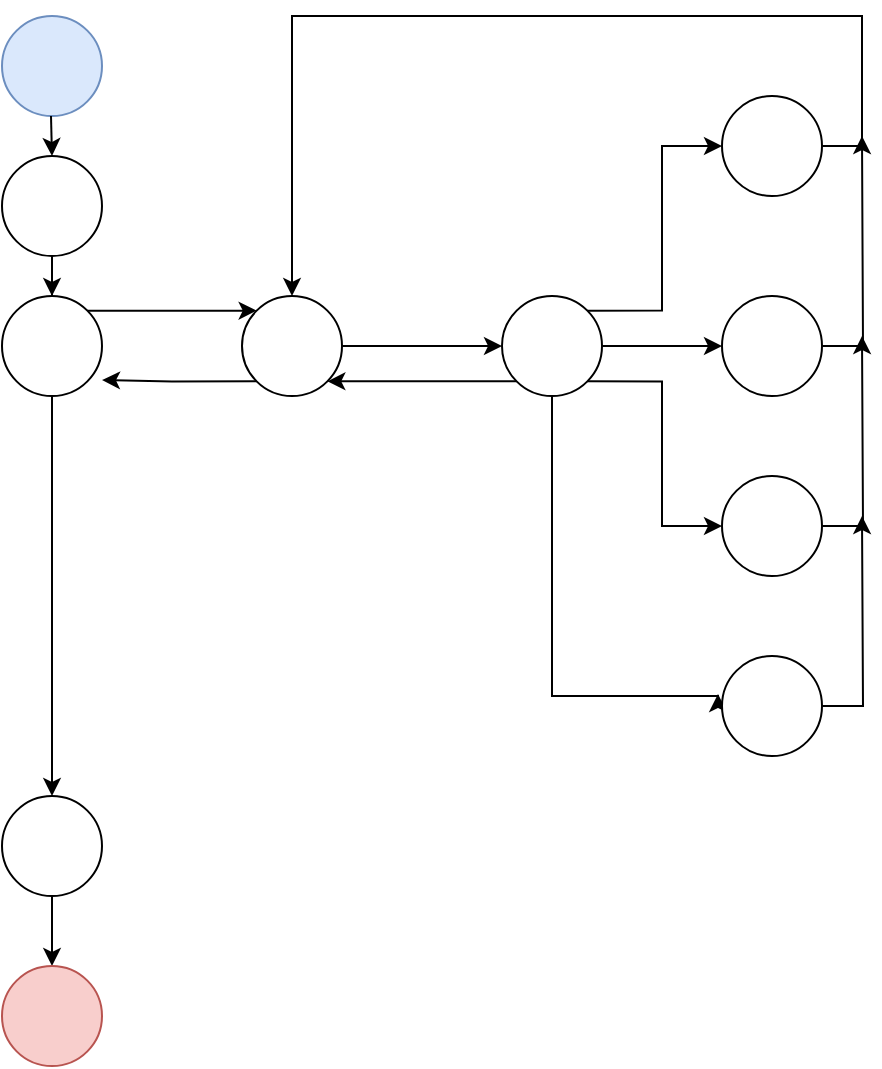 <mxfile version="21.2.9" type="github">
  <diagram name="Page-1" id="GmzbIxpFyT9GE-uGBJsd">
    <mxGraphModel dx="1434" dy="756" grid="1" gridSize="10" guides="1" tooltips="1" connect="1" arrows="1" fold="1" page="1" pageScale="1" pageWidth="850" pageHeight="1100" math="0" shadow="0">
      <root>
        <mxCell id="0" />
        <mxCell id="1" parent="0" />
        <mxCell id="IGHmpWDE9cVPvyqDdLVu-1" value="" style="ellipse;whiteSpace=wrap;html=1;aspect=fixed;fillColor=#dae8fc;strokeColor=#6c8ebf;" vertex="1" parent="1">
          <mxGeometry x="360" y="50" width="50" height="50" as="geometry" />
        </mxCell>
        <mxCell id="IGHmpWDE9cVPvyqDdLVu-24" style="edgeStyle=orthogonalEdgeStyle;rounded=0;orthogonalLoop=1;jettySize=auto;html=1;exitX=0.5;exitY=1;exitDx=0;exitDy=0;entryX=0.5;entryY=0;entryDx=0;entryDy=0;" edge="1" parent="1" source="IGHmpWDE9cVPvyqDdLVu-2" target="IGHmpWDE9cVPvyqDdLVu-11">
          <mxGeometry relative="1" as="geometry" />
        </mxCell>
        <mxCell id="IGHmpWDE9cVPvyqDdLVu-2" value="" style="ellipse;whiteSpace=wrap;html=1;aspect=fixed;" vertex="1" parent="1">
          <mxGeometry x="360" y="440" width="50" height="50" as="geometry" />
        </mxCell>
        <mxCell id="IGHmpWDE9cVPvyqDdLVu-13" value="" style="edgeStyle=orthogonalEdgeStyle;rounded=0;orthogonalLoop=1;jettySize=auto;html=1;" edge="1" parent="1" source="IGHmpWDE9cVPvyqDdLVu-3" target="IGHmpWDE9cVPvyqDdLVu-4">
          <mxGeometry relative="1" as="geometry" />
        </mxCell>
        <mxCell id="IGHmpWDE9cVPvyqDdLVu-3" value="" style="ellipse;whiteSpace=wrap;html=1;aspect=fixed;" vertex="1" parent="1">
          <mxGeometry x="360" y="120" width="50" height="50" as="geometry" />
        </mxCell>
        <mxCell id="IGHmpWDE9cVPvyqDdLVu-14" style="edgeStyle=orthogonalEdgeStyle;rounded=0;orthogonalLoop=1;jettySize=auto;html=1;exitX=1;exitY=0;exitDx=0;exitDy=0;entryX=0;entryY=0;entryDx=0;entryDy=0;" edge="1" parent="1" source="IGHmpWDE9cVPvyqDdLVu-4" target="IGHmpWDE9cVPvyqDdLVu-5">
          <mxGeometry relative="1" as="geometry" />
        </mxCell>
        <mxCell id="IGHmpWDE9cVPvyqDdLVu-22" style="edgeStyle=orthogonalEdgeStyle;rounded=0;orthogonalLoop=1;jettySize=auto;html=1;exitX=0.5;exitY=1;exitDx=0;exitDy=0;entryX=0.5;entryY=0;entryDx=0;entryDy=0;" edge="1" parent="1" source="IGHmpWDE9cVPvyqDdLVu-4" target="IGHmpWDE9cVPvyqDdLVu-2">
          <mxGeometry relative="1" as="geometry" />
        </mxCell>
        <mxCell id="IGHmpWDE9cVPvyqDdLVu-4" value="" style="ellipse;whiteSpace=wrap;html=1;aspect=fixed;" vertex="1" parent="1">
          <mxGeometry x="360" y="190" width="50" height="50" as="geometry" />
        </mxCell>
        <mxCell id="IGHmpWDE9cVPvyqDdLVu-15" style="edgeStyle=orthogonalEdgeStyle;rounded=0;orthogonalLoop=1;jettySize=auto;html=1;exitX=0;exitY=1;exitDx=0;exitDy=0;entryX=1;entryY=0.84;entryDx=0;entryDy=0;entryPerimeter=0;" edge="1" parent="1" source="IGHmpWDE9cVPvyqDdLVu-5" target="IGHmpWDE9cVPvyqDdLVu-4">
          <mxGeometry relative="1" as="geometry" />
        </mxCell>
        <mxCell id="IGHmpWDE9cVPvyqDdLVu-29" style="edgeStyle=orthogonalEdgeStyle;rounded=0;orthogonalLoop=1;jettySize=auto;html=1;exitX=1;exitY=0.5;exitDx=0;exitDy=0;entryX=0;entryY=0.5;entryDx=0;entryDy=0;" edge="1" parent="1" source="IGHmpWDE9cVPvyqDdLVu-5" target="IGHmpWDE9cVPvyqDdLVu-6">
          <mxGeometry relative="1" as="geometry" />
        </mxCell>
        <mxCell id="IGHmpWDE9cVPvyqDdLVu-5" value="" style="ellipse;whiteSpace=wrap;html=1;aspect=fixed;" vertex="1" parent="1">
          <mxGeometry x="480" y="190" width="50" height="50" as="geometry" />
        </mxCell>
        <mxCell id="IGHmpWDE9cVPvyqDdLVu-18" style="edgeStyle=orthogonalEdgeStyle;rounded=0;orthogonalLoop=1;jettySize=auto;html=1;exitX=1;exitY=0;exitDx=0;exitDy=0;entryX=0;entryY=0.5;entryDx=0;entryDy=0;" edge="1" parent="1" source="IGHmpWDE9cVPvyqDdLVu-6" target="IGHmpWDE9cVPvyqDdLVu-7">
          <mxGeometry relative="1" as="geometry" />
        </mxCell>
        <mxCell id="IGHmpWDE9cVPvyqDdLVu-19" style="edgeStyle=orthogonalEdgeStyle;rounded=0;orthogonalLoop=1;jettySize=auto;html=1;exitX=1;exitY=0.5;exitDx=0;exitDy=0;entryX=0;entryY=0.5;entryDx=0;entryDy=0;" edge="1" parent="1" source="IGHmpWDE9cVPvyqDdLVu-6" target="IGHmpWDE9cVPvyqDdLVu-8">
          <mxGeometry relative="1" as="geometry" />
        </mxCell>
        <mxCell id="IGHmpWDE9cVPvyqDdLVu-20" style="edgeStyle=orthogonalEdgeStyle;rounded=0;orthogonalLoop=1;jettySize=auto;html=1;exitX=1;exitY=1;exitDx=0;exitDy=0;entryX=0;entryY=0.5;entryDx=0;entryDy=0;" edge="1" parent="1" source="IGHmpWDE9cVPvyqDdLVu-6" target="IGHmpWDE9cVPvyqDdLVu-9">
          <mxGeometry relative="1" as="geometry" />
        </mxCell>
        <mxCell id="IGHmpWDE9cVPvyqDdLVu-21" style="edgeStyle=orthogonalEdgeStyle;rounded=0;orthogonalLoop=1;jettySize=auto;html=1;exitX=0.5;exitY=1;exitDx=0;exitDy=0;entryX=-0.04;entryY=0.38;entryDx=0;entryDy=0;entryPerimeter=0;" edge="1" parent="1" source="IGHmpWDE9cVPvyqDdLVu-6" target="IGHmpWDE9cVPvyqDdLVu-10">
          <mxGeometry relative="1" as="geometry">
            <Array as="points">
              <mxPoint x="635" y="390" />
            </Array>
          </mxGeometry>
        </mxCell>
        <mxCell id="IGHmpWDE9cVPvyqDdLVu-30" style="edgeStyle=orthogonalEdgeStyle;rounded=0;orthogonalLoop=1;jettySize=auto;html=1;exitX=0;exitY=1;exitDx=0;exitDy=0;entryX=1;entryY=1;entryDx=0;entryDy=0;" edge="1" parent="1" source="IGHmpWDE9cVPvyqDdLVu-6" target="IGHmpWDE9cVPvyqDdLVu-5">
          <mxGeometry relative="1" as="geometry" />
        </mxCell>
        <mxCell id="IGHmpWDE9cVPvyqDdLVu-6" value="" style="ellipse;whiteSpace=wrap;html=1;aspect=fixed;" vertex="1" parent="1">
          <mxGeometry x="610" y="190" width="50" height="50" as="geometry" />
        </mxCell>
        <mxCell id="IGHmpWDE9cVPvyqDdLVu-25" style="edgeStyle=orthogonalEdgeStyle;rounded=0;orthogonalLoop=1;jettySize=auto;html=1;exitX=1;exitY=0.5;exitDx=0;exitDy=0;entryX=0.5;entryY=0;entryDx=0;entryDy=0;" edge="1" parent="1" source="IGHmpWDE9cVPvyqDdLVu-7" target="IGHmpWDE9cVPvyqDdLVu-5">
          <mxGeometry relative="1" as="geometry">
            <Array as="points">
              <mxPoint x="790" y="115" />
              <mxPoint x="790" y="50" />
              <mxPoint x="505" y="50" />
            </Array>
          </mxGeometry>
        </mxCell>
        <mxCell id="IGHmpWDE9cVPvyqDdLVu-7" value="" style="ellipse;whiteSpace=wrap;html=1;aspect=fixed;" vertex="1" parent="1">
          <mxGeometry x="720" y="90" width="50" height="50" as="geometry" />
        </mxCell>
        <mxCell id="IGHmpWDE9cVPvyqDdLVu-26" style="edgeStyle=orthogonalEdgeStyle;rounded=0;orthogonalLoop=1;jettySize=auto;html=1;exitX=1;exitY=0.5;exitDx=0;exitDy=0;" edge="1" parent="1" source="IGHmpWDE9cVPvyqDdLVu-8">
          <mxGeometry relative="1" as="geometry">
            <mxPoint x="790" y="110" as="targetPoint" />
          </mxGeometry>
        </mxCell>
        <mxCell id="IGHmpWDE9cVPvyqDdLVu-8" value="" style="ellipse;whiteSpace=wrap;html=1;aspect=fixed;" vertex="1" parent="1">
          <mxGeometry x="720" y="190" width="50" height="50" as="geometry" />
        </mxCell>
        <mxCell id="IGHmpWDE9cVPvyqDdLVu-27" style="edgeStyle=orthogonalEdgeStyle;rounded=0;orthogonalLoop=1;jettySize=auto;html=1;exitX=1;exitY=0.5;exitDx=0;exitDy=0;" edge="1" parent="1" source="IGHmpWDE9cVPvyqDdLVu-9">
          <mxGeometry relative="1" as="geometry">
            <mxPoint x="790" y="210" as="targetPoint" />
          </mxGeometry>
        </mxCell>
        <mxCell id="IGHmpWDE9cVPvyqDdLVu-9" value="" style="ellipse;whiteSpace=wrap;html=1;aspect=fixed;" vertex="1" parent="1">
          <mxGeometry x="720" y="280" width="50" height="50" as="geometry" />
        </mxCell>
        <mxCell id="IGHmpWDE9cVPvyqDdLVu-28" style="edgeStyle=orthogonalEdgeStyle;rounded=0;orthogonalLoop=1;jettySize=auto;html=1;exitX=1;exitY=0.5;exitDx=0;exitDy=0;" edge="1" parent="1" source="IGHmpWDE9cVPvyqDdLVu-10">
          <mxGeometry relative="1" as="geometry">
            <mxPoint x="790" y="300" as="targetPoint" />
          </mxGeometry>
        </mxCell>
        <mxCell id="IGHmpWDE9cVPvyqDdLVu-10" value="" style="ellipse;whiteSpace=wrap;html=1;aspect=fixed;" vertex="1" parent="1">
          <mxGeometry x="720" y="370" width="50" height="50" as="geometry" />
        </mxCell>
        <mxCell id="IGHmpWDE9cVPvyqDdLVu-11" value="" style="ellipse;whiteSpace=wrap;html=1;aspect=fixed;fillColor=#f8cecc;strokeColor=#b85450;" vertex="1" parent="1">
          <mxGeometry x="360" y="525" width="50" height="50" as="geometry" />
        </mxCell>
        <mxCell id="IGHmpWDE9cVPvyqDdLVu-12" value="" style="endArrow=classic;html=1;rounded=0;" edge="1" parent="1">
          <mxGeometry width="50" height="50" relative="1" as="geometry">
            <mxPoint x="384.5" y="100" as="sourcePoint" />
            <mxPoint x="385" y="120" as="targetPoint" />
          </mxGeometry>
        </mxCell>
      </root>
    </mxGraphModel>
  </diagram>
</mxfile>
